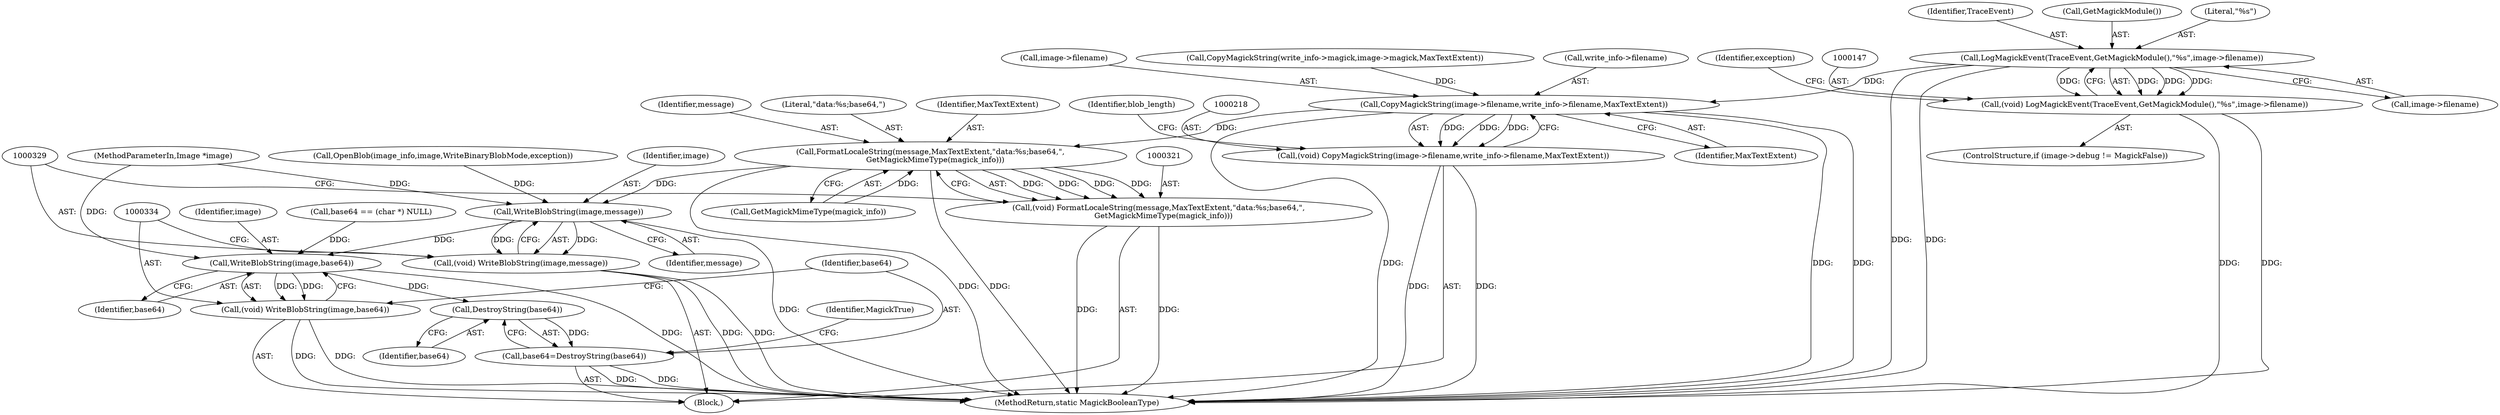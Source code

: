 digraph "0_ImageMagick_45aeda5da9eb328689afc221fa3b7dfa5cdea54d@pointer" {
"1000148" [label="(Call,LogMagickEvent(TraceEvent,GetMagickModule(),\"%s\",image->filename))"];
"1000146" [label="(Call,(void) LogMagickEvent(TraceEvent,GetMagickModule(),\"%s\",image->filename))"];
"1000219" [label="(Call,CopyMagickString(image->filename,write_info->filename,MaxTextExtent))"];
"1000217" [label="(Call,(void) CopyMagickString(image->filename,write_info->filename,MaxTextExtent))"];
"1000322" [label="(Call,FormatLocaleString(message,MaxTextExtent,\"data:%s;base64,\",\n    GetMagickMimeType(magick_info)))"];
"1000320" [label="(Call,(void) FormatLocaleString(message,MaxTextExtent,\"data:%s;base64,\",\n    GetMagickMimeType(magick_info)))"];
"1000330" [label="(Call,WriteBlobString(image,message))"];
"1000328" [label="(Call,(void) WriteBlobString(image,message))"];
"1000335" [label="(Call,WriteBlobString(image,base64))"];
"1000333" [label="(Call,(void) WriteBlobString(image,base64))"];
"1000340" [label="(Call,DestroyString(base64))"];
"1000338" [label="(Call,base64=DestroyString(base64))"];
"1000219" [label="(Call,CopyMagickString(image->filename,write_info->filename,MaxTextExtent))"];
"1000335" [label="(Call,WriteBlobString(image,base64))"];
"1000322" [label="(Call,FormatLocaleString(message,MaxTextExtent,\"data:%s;base64,\",\n    GetMagickMimeType(magick_info)))"];
"1000341" [label="(Identifier,base64)"];
"1000217" [label="(Call,(void) CopyMagickString(image->filename,write_info->filename,MaxTextExtent))"];
"1000149" [label="(Identifier,TraceEvent)"];
"1000336" [label="(Identifier,image)"];
"1000323" [label="(Identifier,message)"];
"1000339" [label="(Identifier,base64)"];
"1000325" [label="(Literal,\"data:%s;base64,\")"];
"1000294" [label="(Call,base64 == (char *) NULL)"];
"1000320" [label="(Call,(void) FormatLocaleString(message,MaxTextExtent,\"data:%s;base64,\",\n    GetMagickMimeType(magick_info)))"];
"1000105" [label="(Block,)"];
"1000328" [label="(Call,(void) WriteBlobString(image,message))"];
"1000333" [label="(Call,(void) WriteBlobString(image,base64))"];
"1000156" [label="(Identifier,exception)"];
"1000324" [label="(Identifier,MaxTextExtent)"];
"1000326" [label="(Call,GetMagickMimeType(magick_info))"];
"1000140" [label="(ControlStructure,if (image->debug != MagickFalse))"];
"1000104" [label="(MethodParameterIn,Image *image)"];
"1000220" [label="(Call,image->filename)"];
"1000226" [label="(Identifier,MaxTextExtent)"];
"1000150" [label="(Call,GetMagickModule())"];
"1000181" [label="(Call,CopyMagickString(write_info->magick,image->magick,MaxTextExtent))"];
"1000340" [label="(Call,DestroyString(base64))"];
"1000228" [label="(Identifier,blob_length)"];
"1000332" [label="(Identifier,message)"];
"1000304" [label="(Call,OpenBlob(image_info,image,WriteBinaryBlobMode,exception))"];
"1000344" [label="(MethodReturn,static MagickBooleanType)"];
"1000223" [label="(Call,write_info->filename)"];
"1000330" [label="(Call,WriteBlobString(image,message))"];
"1000152" [label="(Call,image->filename)"];
"1000331" [label="(Identifier,image)"];
"1000343" [label="(Identifier,MagickTrue)"];
"1000338" [label="(Call,base64=DestroyString(base64))"];
"1000146" [label="(Call,(void) LogMagickEvent(TraceEvent,GetMagickModule(),\"%s\",image->filename))"];
"1000148" [label="(Call,LogMagickEvent(TraceEvent,GetMagickModule(),\"%s\",image->filename))"];
"1000337" [label="(Identifier,base64)"];
"1000151" [label="(Literal,\"%s\")"];
"1000148" -> "1000146"  [label="AST: "];
"1000148" -> "1000152"  [label="CFG: "];
"1000149" -> "1000148"  [label="AST: "];
"1000150" -> "1000148"  [label="AST: "];
"1000151" -> "1000148"  [label="AST: "];
"1000152" -> "1000148"  [label="AST: "];
"1000146" -> "1000148"  [label="CFG: "];
"1000148" -> "1000344"  [label="DDG: "];
"1000148" -> "1000344"  [label="DDG: "];
"1000148" -> "1000146"  [label="DDG: "];
"1000148" -> "1000146"  [label="DDG: "];
"1000148" -> "1000146"  [label="DDG: "];
"1000148" -> "1000146"  [label="DDG: "];
"1000148" -> "1000219"  [label="DDG: "];
"1000146" -> "1000140"  [label="AST: "];
"1000147" -> "1000146"  [label="AST: "];
"1000156" -> "1000146"  [label="CFG: "];
"1000146" -> "1000344"  [label="DDG: "];
"1000146" -> "1000344"  [label="DDG: "];
"1000219" -> "1000217"  [label="AST: "];
"1000219" -> "1000226"  [label="CFG: "];
"1000220" -> "1000219"  [label="AST: "];
"1000223" -> "1000219"  [label="AST: "];
"1000226" -> "1000219"  [label="AST: "];
"1000217" -> "1000219"  [label="CFG: "];
"1000219" -> "1000344"  [label="DDG: "];
"1000219" -> "1000344"  [label="DDG: "];
"1000219" -> "1000344"  [label="DDG: "];
"1000219" -> "1000217"  [label="DDG: "];
"1000219" -> "1000217"  [label="DDG: "];
"1000219" -> "1000217"  [label="DDG: "];
"1000181" -> "1000219"  [label="DDG: "];
"1000219" -> "1000322"  [label="DDG: "];
"1000217" -> "1000105"  [label="AST: "];
"1000218" -> "1000217"  [label="AST: "];
"1000228" -> "1000217"  [label="CFG: "];
"1000217" -> "1000344"  [label="DDG: "];
"1000217" -> "1000344"  [label="DDG: "];
"1000322" -> "1000320"  [label="AST: "];
"1000322" -> "1000326"  [label="CFG: "];
"1000323" -> "1000322"  [label="AST: "];
"1000324" -> "1000322"  [label="AST: "];
"1000325" -> "1000322"  [label="AST: "];
"1000326" -> "1000322"  [label="AST: "];
"1000320" -> "1000322"  [label="CFG: "];
"1000322" -> "1000344"  [label="DDG: "];
"1000322" -> "1000344"  [label="DDG: "];
"1000322" -> "1000320"  [label="DDG: "];
"1000322" -> "1000320"  [label="DDG: "];
"1000322" -> "1000320"  [label="DDG: "];
"1000322" -> "1000320"  [label="DDG: "];
"1000326" -> "1000322"  [label="DDG: "];
"1000322" -> "1000330"  [label="DDG: "];
"1000320" -> "1000105"  [label="AST: "];
"1000321" -> "1000320"  [label="AST: "];
"1000329" -> "1000320"  [label="CFG: "];
"1000320" -> "1000344"  [label="DDG: "];
"1000320" -> "1000344"  [label="DDG: "];
"1000330" -> "1000328"  [label="AST: "];
"1000330" -> "1000332"  [label="CFG: "];
"1000331" -> "1000330"  [label="AST: "];
"1000332" -> "1000330"  [label="AST: "];
"1000328" -> "1000330"  [label="CFG: "];
"1000330" -> "1000344"  [label="DDG: "];
"1000330" -> "1000328"  [label="DDG: "];
"1000330" -> "1000328"  [label="DDG: "];
"1000304" -> "1000330"  [label="DDG: "];
"1000104" -> "1000330"  [label="DDG: "];
"1000330" -> "1000335"  [label="DDG: "];
"1000328" -> "1000105"  [label="AST: "];
"1000329" -> "1000328"  [label="AST: "];
"1000334" -> "1000328"  [label="CFG: "];
"1000328" -> "1000344"  [label="DDG: "];
"1000328" -> "1000344"  [label="DDG: "];
"1000335" -> "1000333"  [label="AST: "];
"1000335" -> "1000337"  [label="CFG: "];
"1000336" -> "1000335"  [label="AST: "];
"1000337" -> "1000335"  [label="AST: "];
"1000333" -> "1000335"  [label="CFG: "];
"1000335" -> "1000344"  [label="DDG: "];
"1000335" -> "1000333"  [label="DDG: "];
"1000335" -> "1000333"  [label="DDG: "];
"1000104" -> "1000335"  [label="DDG: "];
"1000294" -> "1000335"  [label="DDG: "];
"1000335" -> "1000340"  [label="DDG: "];
"1000333" -> "1000105"  [label="AST: "];
"1000334" -> "1000333"  [label="AST: "];
"1000339" -> "1000333"  [label="CFG: "];
"1000333" -> "1000344"  [label="DDG: "];
"1000333" -> "1000344"  [label="DDG: "];
"1000340" -> "1000338"  [label="AST: "];
"1000340" -> "1000341"  [label="CFG: "];
"1000341" -> "1000340"  [label="AST: "];
"1000338" -> "1000340"  [label="CFG: "];
"1000340" -> "1000338"  [label="DDG: "];
"1000338" -> "1000105"  [label="AST: "];
"1000339" -> "1000338"  [label="AST: "];
"1000343" -> "1000338"  [label="CFG: "];
"1000338" -> "1000344"  [label="DDG: "];
"1000338" -> "1000344"  [label="DDG: "];
}
